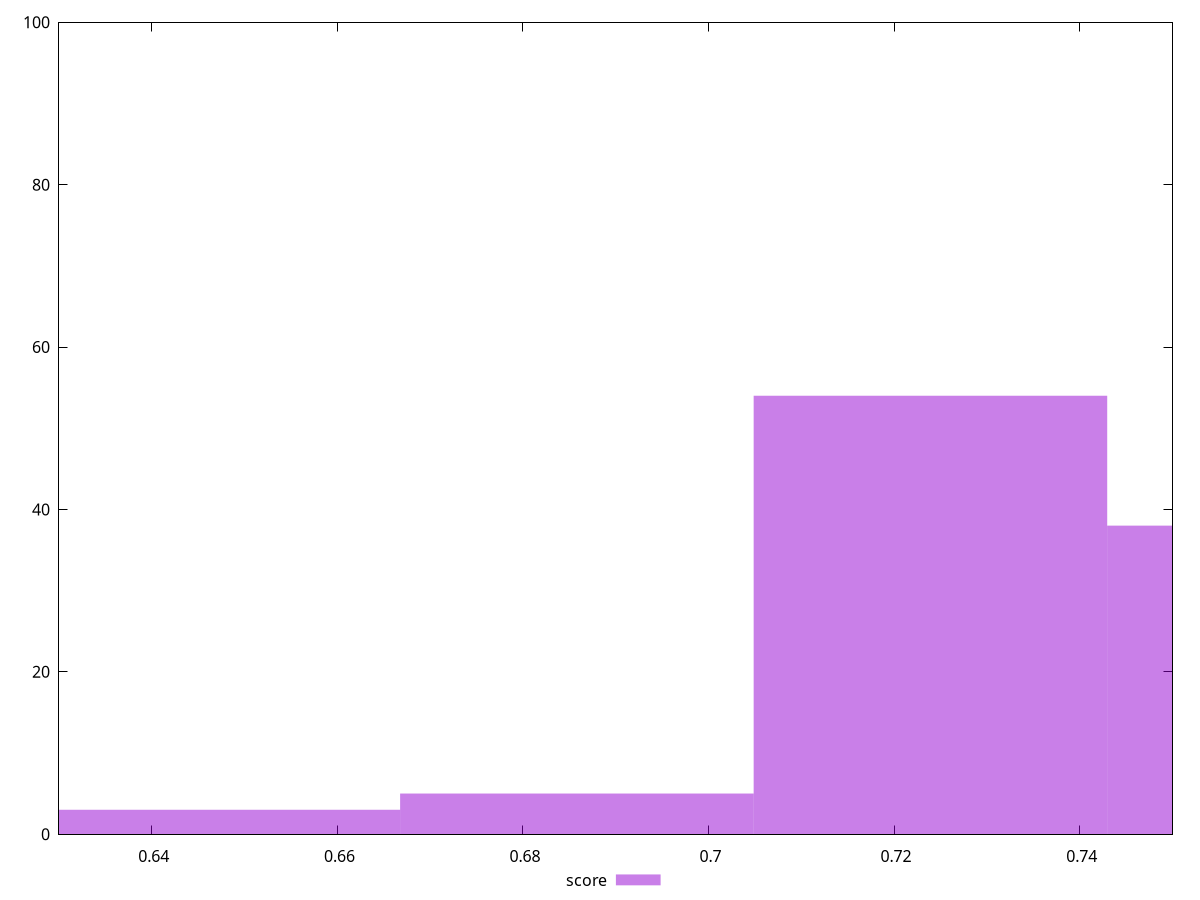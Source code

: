 reset

$score <<EOF
0.7239129451237774 54
0.7620136264460814 38
0.6858122638014732 5
0.6477115824791692 3
EOF

set key outside below
set boxwidth 0.03810068132230407
set xrange [0.63:0.75]
set yrange [0:100]
set trange [0:100]
set style fill transparent solid 0.5 noborder
set terminal svg size 640, 490 enhanced background rgb 'white'
set output "report_00015_2021-02-09T16-11-33.973Z/uses-rel-preconnect/samples/pages/score/histogram.svg"

plot $score title "score" with boxes

reset
